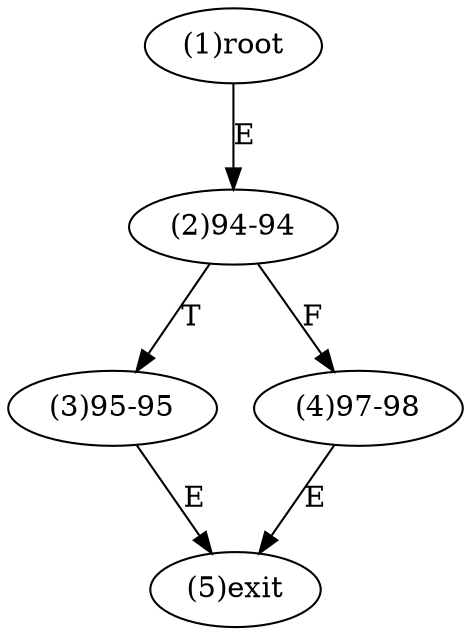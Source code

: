 digraph "" { 
1[ label="(1)root"];
2[ label="(2)94-94"];
3[ label="(3)95-95"];
4[ label="(4)97-98"];
5[ label="(5)exit"];
1->2[ label="E"];
2->4[ label="F"];
2->3[ label="T"];
3->5[ label="E"];
4->5[ label="E"];
}